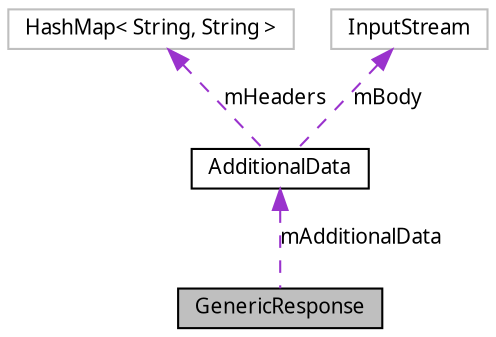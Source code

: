 digraph G
{
  bgcolor="transparent";
  edge [fontname="FreeSans.ttf",fontsize="10",labelfontname="FreeSans.ttf",labelfontsize="10"];
  node [fontname="FreeSans.ttf",fontsize="10",shape=record];
  Node1 [label="GenericResponse",height=0.2,width=0.4,color="black", fillcolor="grey75", style="filled" fontcolor="black"];
  Node2 -> Node1 [dir=back,color="darkorchid3",fontsize="10",style="dashed",label="mAdditionalData",fontname="FreeSans.ttf"];
  Node2 [label="AdditionalData",height=0.2,width=0.4,color="black",URL="$classcom_1_1bluevia_1_1android_1_1commons_1_1connector_1_1http_1_1_additional_data.html"];
  Node3 -> Node2 [dir=back,color="darkorchid3",fontsize="10",style="dashed",label="mHeaders",fontname="FreeSans.ttf"];
  Node3 [label="HashMap\< String, String \>",height=0.2,width=0.4,color="grey75"];
  Node4 -> Node2 [dir=back,color="darkorchid3",fontsize="10",style="dashed",label="mBody",fontname="FreeSans.ttf"];
  Node4 [label="InputStream",height=0.2,width=0.4,color="grey75"];
}
